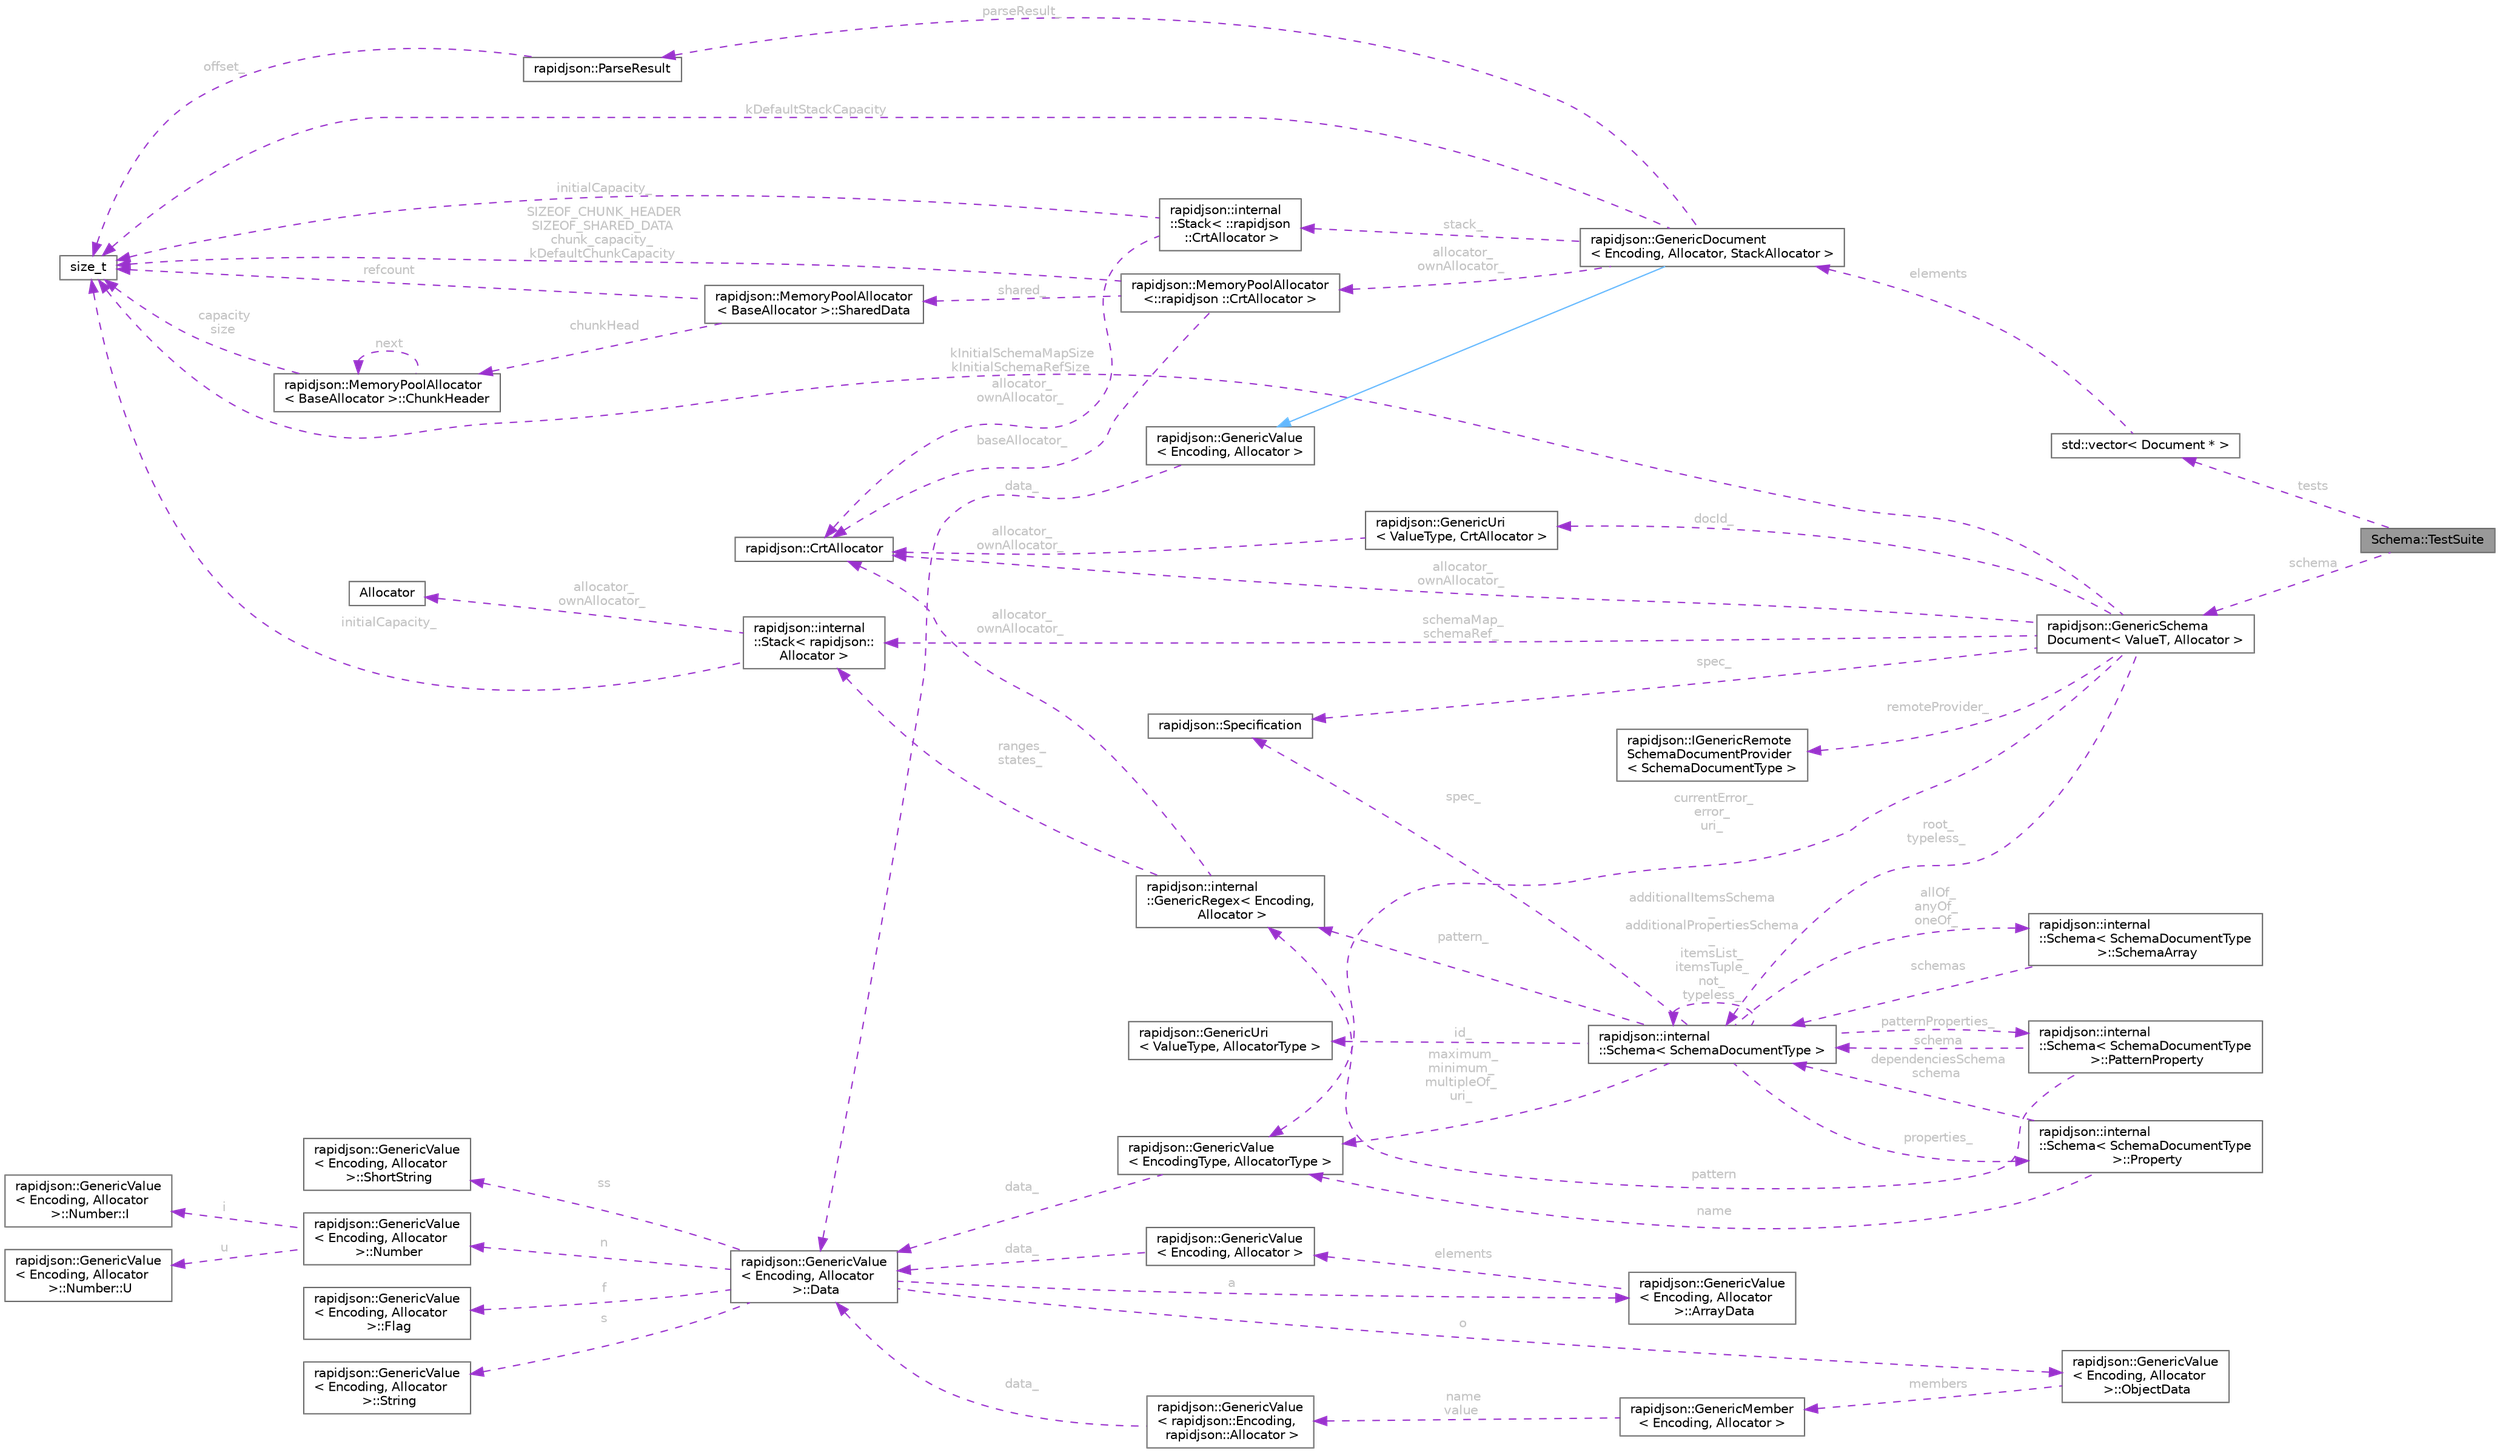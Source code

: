 digraph "Schema::TestSuite"
{
 // LATEX_PDF_SIZE
  bgcolor="transparent";
  edge [fontname=Helvetica,fontsize=10,labelfontname=Helvetica,labelfontsize=10];
  node [fontname=Helvetica,fontsize=10,shape=box,height=0.2,width=0.4];
  rankdir="LR";
  Node1 [id="Node000001",label="Schema::TestSuite",height=0.2,width=0.4,color="gray40", fillcolor="grey60", style="filled", fontcolor="black",tooltip=" "];
  Node2 -> Node1 [id="edge1_Node000001_Node000002",dir="back",color="darkorchid3",style="dashed",tooltip=" ",label=" schema",fontcolor="grey" ];
  Node2 [id="Node000002",label="rapidjson::GenericSchema\lDocument\< ValueT, Allocator \>",height=0.2,width=0.4,color="gray40", fillcolor="white", style="filled",URL="$classrapidjson_1_1_generic_schema_document.html",tooltip="JSON schema document."];
  Node3 -> Node2 [id="edge2_Node000002_Node000003",dir="back",color="darkorchid3",style="dashed",tooltip=" ",label=" kInitialSchemaMapSize\nkInitialSchemaRefSize",fontcolor="grey" ];
  Node3 [id="Node000003",label="size_t",height=0.2,width=0.4,color="gray40", fillcolor="white", style="filled",tooltip=" "];
  Node4 -> Node2 [id="edge3_Node000002_Node000004",dir="back",color="darkorchid3",style="dashed",tooltip=" ",label=" remoteProvider_",fontcolor="grey" ];
  Node4 [id="Node000004",label="rapidjson::IGenericRemote\lSchemaDocumentProvider\l\< SchemaDocumentType \>",height=0.2,width=0.4,color="gray40", fillcolor="white", style="filled",URL="$classrapidjson_1_1_i_generic_remote_schema_document_provider.html",tooltip=" "];
  Node5 -> Node2 [id="edge4_Node000002_Node000005",dir="back",color="darkorchid3",style="dashed",tooltip=" ",label=" allocator_\nownAllocator_",fontcolor="grey" ];
  Node5 [id="Node000005",label="rapidjson::CrtAllocator",height=0.2,width=0.4,color="gray40", fillcolor="white", style="filled",URL="$classrapidjson_1_1_crt_allocator.html",tooltip="C-runtime library allocator."];
  Node6 -> Node2 [id="edge5_Node000002_Node000006",dir="back",color="darkorchid3",style="dashed",tooltip=" ",label=" root_\ntypeless_",fontcolor="grey" ];
  Node6 [id="Node000006",label="rapidjson::internal\l::Schema\< SchemaDocumentType \>",height=0.2,width=0.4,color="gray40", fillcolor="white", style="filled",URL="$classrapidjson_1_1internal_1_1_schema.html",tooltip=" "];
  Node7 -> Node6 [id="edge6_Node000006_Node000007",dir="back",color="darkorchid3",style="dashed",tooltip=" ",label=" maximum_\nminimum_\nmultipleOf_\nuri_",fontcolor="grey" ];
  Node7 [id="Node000007",label="rapidjson::GenericValue\l\< EncodingType, AllocatorType \>",height=0.2,width=0.4,color="gray40", fillcolor="white", style="filled",URL="$classrapidjson_1_1_generic_value.html",tooltip=" "];
  Node8 -> Node7 [id="edge7_Node000007_Node000008",dir="back",color="darkorchid3",style="dashed",tooltip=" ",label=" data_",fontcolor="grey" ];
  Node8 [id="Node000008",label="rapidjson::GenericValue\l\< Encoding, Allocator\l \>::Data",height=0.2,width=0.4,color="gray40", fillcolor="white", style="filled",URL="$unionrapidjson_1_1_generic_value_1_1_data.html",tooltip=" "];
  Node9 -> Node8 [id="edge8_Node000008_Node000009",dir="back",color="darkorchid3",style="dashed",tooltip=" ",label=" s",fontcolor="grey" ];
  Node9 [id="Node000009",label="rapidjson::GenericValue\l\< Encoding, Allocator\l \>::String",height=0.2,width=0.4,color="gray40", fillcolor="white", style="filled",URL="$structrapidjson_1_1_generic_value_1_1_string.html",tooltip=" "];
  Node10 -> Node8 [id="edge9_Node000008_Node000010",dir="back",color="darkorchid3",style="dashed",tooltip=" ",label=" ss",fontcolor="grey" ];
  Node10 [id="Node000010",label="rapidjson::GenericValue\l\< Encoding, Allocator\l \>::ShortString",height=0.2,width=0.4,color="gray40", fillcolor="white", style="filled",URL="$structrapidjson_1_1_generic_value_1_1_short_string.html",tooltip=" "];
  Node11 -> Node8 [id="edge10_Node000008_Node000011",dir="back",color="darkorchid3",style="dashed",tooltip=" ",label=" n",fontcolor="grey" ];
  Node11 [id="Node000011",label="rapidjson::GenericValue\l\< Encoding, Allocator\l \>::Number",height=0.2,width=0.4,color="gray40", fillcolor="white", style="filled",URL="$unionrapidjson_1_1_generic_value_1_1_number.html",tooltip=" "];
  Node12 -> Node11 [id="edge11_Node000011_Node000012",dir="back",color="darkorchid3",style="dashed",tooltip=" ",label=" i",fontcolor="grey" ];
  Node12 [id="Node000012",label="rapidjson::GenericValue\l\< Encoding, Allocator\l \>::Number::I",height=0.2,width=0.4,color="gray40", fillcolor="white", style="filled",URL="$structrapidjson_1_1_generic_value_1_1_number_1_1_i.html",tooltip=" "];
  Node13 -> Node11 [id="edge12_Node000011_Node000013",dir="back",color="darkorchid3",style="dashed",tooltip=" ",label=" u",fontcolor="grey" ];
  Node13 [id="Node000013",label="rapidjson::GenericValue\l\< Encoding, Allocator\l \>::Number::U",height=0.2,width=0.4,color="gray40", fillcolor="white", style="filled",URL="$structrapidjson_1_1_generic_value_1_1_number_1_1_u.html",tooltip=" "];
  Node14 -> Node8 [id="edge13_Node000008_Node000014",dir="back",color="darkorchid3",style="dashed",tooltip=" ",label=" o",fontcolor="grey" ];
  Node14 [id="Node000014",label="rapidjson::GenericValue\l\< Encoding, Allocator\l \>::ObjectData",height=0.2,width=0.4,color="gray40", fillcolor="white", style="filled",URL="$structrapidjson_1_1_generic_value_1_1_object_data.html",tooltip=" "];
  Node15 -> Node14 [id="edge14_Node000014_Node000015",dir="back",color="darkorchid3",style="dashed",tooltip=" ",label=" members",fontcolor="grey" ];
  Node15 [id="Node000015",label="rapidjson::GenericMember\l\< Encoding, Allocator \>",height=0.2,width=0.4,color="gray40", fillcolor="white", style="filled",URL="$classrapidjson_1_1_generic_member.html",tooltip="Name-value pair in a JSON object value."];
  Node16 -> Node15 [id="edge15_Node000015_Node000016",dir="back",color="darkorchid3",style="dashed",tooltip=" ",label=" name\nvalue",fontcolor="grey" ];
  Node16 [id="Node000016",label="rapidjson::GenericValue\l\< rapidjson::Encoding,\l rapidjson::Allocator \>",height=0.2,width=0.4,color="gray40", fillcolor="white", style="filled",URL="$classrapidjson_1_1_generic_value.html",tooltip=" "];
  Node8 -> Node16 [id="edge16_Node000016_Node000008",dir="back",color="darkorchid3",style="dashed",tooltip=" ",label=" data_",fontcolor="grey" ];
  Node17 -> Node8 [id="edge17_Node000008_Node000017",dir="back",color="darkorchid3",style="dashed",tooltip=" ",label=" a",fontcolor="grey" ];
  Node17 [id="Node000017",label="rapidjson::GenericValue\l\< Encoding, Allocator\l \>::ArrayData",height=0.2,width=0.4,color="gray40", fillcolor="white", style="filled",URL="$structrapidjson_1_1_generic_value_1_1_array_data.html",tooltip=" "];
  Node18 -> Node17 [id="edge18_Node000017_Node000018",dir="back",color="darkorchid3",style="dashed",tooltip=" ",label=" elements",fontcolor="grey" ];
  Node18 [id="Node000018",label="rapidjson::GenericValue\l\< Encoding, Allocator \>",height=0.2,width=0.4,color="gray40", fillcolor="white", style="filled",URL="$classrapidjson_1_1_generic_value.html",tooltip="Represents a JSON value. Use Value for UTF8 encoding and default allocator."];
  Node8 -> Node18 [id="edge19_Node000018_Node000008",dir="back",color="darkorchid3",style="dashed",tooltip=" ",label=" data_",fontcolor="grey" ];
  Node19 -> Node8 [id="edge20_Node000008_Node000019",dir="back",color="darkorchid3",style="dashed",tooltip=" ",label=" f",fontcolor="grey" ];
  Node19 [id="Node000019",label="rapidjson::GenericValue\l\< Encoding, Allocator\l \>::Flag",height=0.2,width=0.4,color="gray40", fillcolor="white", style="filled",URL="$structrapidjson_1_1_generic_value_1_1_flag.html",tooltip=" "];
  Node20 -> Node6 [id="edge21_Node000006_Node000020",dir="back",color="darkorchid3",style="dashed",tooltip=" ",label=" id_",fontcolor="grey" ];
  Node20 [id="Node000020",label="rapidjson::GenericUri\l\< ValueType, AllocatorType \>",height=0.2,width=0.4,color="gray40", fillcolor="white", style="filled",URL="$classrapidjson_1_1_generic_uri.html",tooltip=" "];
  Node21 -> Node6 [id="edge22_Node000006_Node000021",dir="back",color="darkorchid3",style="dashed",tooltip=" ",label=" spec_",fontcolor="grey" ];
  Node21 [id="Node000021",label="rapidjson::Specification",height=0.2,width=0.4,color="gray40", fillcolor="white", style="filled",URL="$structrapidjson_1_1_specification.html",tooltip=" "];
  Node6 -> Node6 [id="edge23_Node000006_Node000006",dir="back",color="darkorchid3",style="dashed",tooltip=" ",label=" additionalItemsSchema\l_\nadditionalPropertiesSchema\l_\nitemsList_\nitemsTuple_\nnot_\ntypeless_",fontcolor="grey" ];
  Node22 -> Node6 [id="edge24_Node000006_Node000022",dir="back",color="darkorchid3",style="dashed",tooltip=" ",label=" allOf_\nanyOf_\noneOf_",fontcolor="grey" ];
  Node22 [id="Node000022",label="rapidjson::internal\l::Schema\< SchemaDocumentType\l \>::SchemaArray",height=0.2,width=0.4,color="gray40", fillcolor="white", style="filled",URL="$structrapidjson_1_1internal_1_1_schema_1_1_schema_array.html",tooltip=" "];
  Node6 -> Node22 [id="edge25_Node000022_Node000006",dir="back",color="darkorchid3",style="dashed",tooltip=" ",label=" schemas",fontcolor="grey" ];
  Node23 -> Node6 [id="edge26_Node000006_Node000023",dir="back",color="darkorchid3",style="dashed",tooltip=" ",label=" properties_",fontcolor="grey" ];
  Node23 [id="Node000023",label="rapidjson::internal\l::Schema\< SchemaDocumentType\l \>::Property",height=0.2,width=0.4,color="gray40", fillcolor="white", style="filled",URL="$structrapidjson_1_1internal_1_1_schema_1_1_property.html",tooltip=" "];
  Node7 -> Node23 [id="edge27_Node000023_Node000007",dir="back",color="darkorchid3",style="dashed",tooltip=" ",label=" name",fontcolor="grey" ];
  Node6 -> Node23 [id="edge28_Node000023_Node000006",dir="back",color="darkorchid3",style="dashed",tooltip=" ",label=" dependenciesSchema\nschema",fontcolor="grey" ];
  Node24 -> Node6 [id="edge29_Node000006_Node000024",dir="back",color="darkorchid3",style="dashed",tooltip=" ",label=" patternProperties_",fontcolor="grey" ];
  Node24 [id="Node000024",label="rapidjson::internal\l::Schema\< SchemaDocumentType\l \>::PatternProperty",height=0.2,width=0.4,color="gray40", fillcolor="white", style="filled",URL="$structrapidjson_1_1internal_1_1_schema_1_1_pattern_property.html",tooltip=" "];
  Node6 -> Node24 [id="edge30_Node000024_Node000006",dir="back",color="darkorchid3",style="dashed",tooltip=" ",label=" schema",fontcolor="grey" ];
  Node25 -> Node24 [id="edge31_Node000024_Node000025",dir="back",color="darkorchid3",style="dashed",tooltip=" ",label=" pattern",fontcolor="grey" ];
  Node25 [id="Node000025",label="rapidjson::internal\l::GenericRegex\< Encoding,\l Allocator \>",height=0.2,width=0.4,color="gray40", fillcolor="white", style="filled",URL="$classrapidjson_1_1internal_1_1_generic_regex.html",tooltip="Regular expression engine with subset of ECMAscript grammar."];
  Node5 -> Node25 [id="edge32_Node000025_Node000005",dir="back",color="darkorchid3",style="dashed",tooltip=" ",label=" allocator_\nownAllocator_",fontcolor="grey" ];
  Node26 -> Node25 [id="edge33_Node000025_Node000026",dir="back",color="darkorchid3",style="dashed",tooltip=" ",label=" ranges_\nstates_",fontcolor="grey" ];
  Node26 [id="Node000026",label="rapidjson::internal\l::Stack\< rapidjson::\lAllocator \>",height=0.2,width=0.4,color="gray40", fillcolor="white", style="filled",URL="$classrapidjson_1_1internal_1_1_stack.html",tooltip=" "];
  Node27 -> Node26 [id="edge34_Node000026_Node000027",dir="back",color="darkorchid3",style="dashed",tooltip=" ",label=" allocator_\nownAllocator_",fontcolor="grey" ];
  Node27 [id="Node000027",label="Allocator",height=0.2,width=0.4,color="gray40", fillcolor="white", style="filled",URL="$classrapidjson_1_1_allocator.html",tooltip="Concept for allocating, resizing and freeing memory block."];
  Node3 -> Node26 [id="edge35_Node000026_Node000003",dir="back",color="darkorchid3",style="dashed",tooltip=" ",label=" initialCapacity_",fontcolor="grey" ];
  Node25 -> Node6 [id="edge36_Node000006_Node000025",dir="back",color="darkorchid3",style="dashed",tooltip=" ",label=" pattern_",fontcolor="grey" ];
  Node26 -> Node2 [id="edge37_Node000002_Node000026",dir="back",color="darkorchid3",style="dashed",tooltip=" ",label=" schemaMap_\nschemaRef_",fontcolor="grey" ];
  Node7 -> Node2 [id="edge38_Node000002_Node000007",dir="back",color="darkorchid3",style="dashed",tooltip=" ",label=" currentError_\nerror_\nuri_",fontcolor="grey" ];
  Node28 -> Node2 [id="edge39_Node000002_Node000028",dir="back",color="darkorchid3",style="dashed",tooltip=" ",label=" docId_",fontcolor="grey" ];
  Node28 [id="Node000028",label="rapidjson::GenericUri\l\< ValueType, CrtAllocator \>",height=0.2,width=0.4,color="gray40", fillcolor="white", style="filled",URL="$classrapidjson_1_1_generic_uri.html",tooltip=" "];
  Node5 -> Node28 [id="edge40_Node000028_Node000005",dir="back",color="darkorchid3",style="dashed",tooltip=" ",label=" allocator_\nownAllocator_",fontcolor="grey" ];
  Node21 -> Node2 [id="edge41_Node000002_Node000021",dir="back",color="darkorchid3",style="dashed",tooltip=" ",label=" spec_",fontcolor="grey" ];
  Node29 -> Node1 [id="edge42_Node000001_Node000029",dir="back",color="darkorchid3",style="dashed",tooltip=" ",label=" tests",fontcolor="grey" ];
  Node29 [id="Node000029",label="std::vector\< Document * \>",height=0.2,width=0.4,color="gray40", fillcolor="white", style="filled",tooltip=" "];
  Node30 -> Node29 [id="edge43_Node000029_Node000030",dir="back",color="darkorchid3",style="dashed",tooltip=" ",label=" elements",fontcolor="grey" ];
  Node30 [id="Node000030",label="rapidjson::GenericDocument\l\< Encoding, Allocator, StackAllocator \>",height=0.2,width=0.4,color="gray40", fillcolor="white", style="filled",URL="$classrapidjson_1_1_generic_document.html",tooltip="A document for parsing JSON text as DOM."];
  Node31 -> Node30 [id="edge44_Node000030_Node000031",dir="back",color="steelblue1",style="solid",tooltip=" "];
  Node31 [id="Node000031",label="rapidjson::GenericValue\l\< Encoding, Allocator \>",height=0.2,width=0.4,color="gray40", fillcolor="white", style="filled",URL="$classrapidjson_1_1_generic_value.html",tooltip="Represents a JSON value. Use Value for UTF8 encoding and default allocator."];
  Node8 -> Node31 [id="edge45_Node000031_Node000008",dir="back",color="darkorchid3",style="dashed",tooltip=" ",label=" data_",fontcolor="grey" ];
  Node3 -> Node30 [id="edge46_Node000030_Node000003",dir="back",color="darkorchid3",style="dashed",tooltip=" ",label=" kDefaultStackCapacity",fontcolor="grey" ];
  Node32 -> Node30 [id="edge47_Node000030_Node000032",dir="back",color="darkorchid3",style="dashed",tooltip=" ",label=" allocator_\nownAllocator_",fontcolor="grey" ];
  Node32 [id="Node000032",label="rapidjson::MemoryPoolAllocator\l\<::rapidjson ::CrtAllocator \>",height=0.2,width=0.4,color="gray40", fillcolor="white", style="filled",URL="$classrapidjson_1_1_memory_pool_allocator.html",tooltip=" "];
  Node3 -> Node32 [id="edge48_Node000032_Node000003",dir="back",color="darkorchid3",style="dashed",tooltip=" ",label=" SIZEOF_CHUNK_HEADER\nSIZEOF_SHARED_DATA\nchunk_capacity_\nkDefaultChunkCapacity",fontcolor="grey" ];
  Node5 -> Node32 [id="edge49_Node000032_Node000005",dir="back",color="darkorchid3",style="dashed",tooltip=" ",label=" baseAllocator_",fontcolor="grey" ];
  Node33 -> Node32 [id="edge50_Node000032_Node000033",dir="back",color="darkorchid3",style="dashed",tooltip=" ",label=" shared_",fontcolor="grey" ];
  Node33 [id="Node000033",label="rapidjson::MemoryPoolAllocator\l\< BaseAllocator \>::SharedData",height=0.2,width=0.4,color="gray40", fillcolor="white", style="filled",URL="$structrapidjson_1_1_memory_pool_allocator_1_1_shared_data.html",tooltip=" "];
  Node34 -> Node33 [id="edge51_Node000033_Node000034",dir="back",color="darkorchid3",style="dashed",tooltip=" ",label=" chunkHead",fontcolor="grey" ];
  Node34 [id="Node000034",label="rapidjson::MemoryPoolAllocator\l\< BaseAllocator \>::ChunkHeader",height=0.2,width=0.4,color="gray40", fillcolor="white", style="filled",URL="$structrapidjson_1_1_memory_pool_allocator_1_1_chunk_header.html",tooltip="Chunk header for perpending to each chunk."];
  Node3 -> Node34 [id="edge52_Node000034_Node000003",dir="back",color="darkorchid3",style="dashed",tooltip=" ",label=" capacity\nsize",fontcolor="grey" ];
  Node34 -> Node34 [id="edge53_Node000034_Node000034",dir="back",color="darkorchid3",style="dashed",tooltip=" ",label=" next",fontcolor="grey" ];
  Node3 -> Node33 [id="edge54_Node000033_Node000003",dir="back",color="darkorchid3",style="dashed",tooltip=" ",label=" refcount",fontcolor="grey" ];
  Node35 -> Node30 [id="edge55_Node000030_Node000035",dir="back",color="darkorchid3",style="dashed",tooltip=" ",label=" stack_",fontcolor="grey" ];
  Node35 [id="Node000035",label="rapidjson::internal\l::Stack\< ::rapidjson\l ::CrtAllocator \>",height=0.2,width=0.4,color="gray40", fillcolor="white", style="filled",URL="$classrapidjson_1_1internal_1_1_stack.html",tooltip=" "];
  Node5 -> Node35 [id="edge56_Node000035_Node000005",dir="back",color="darkorchid3",style="dashed",tooltip=" ",label=" allocator_\nownAllocator_",fontcolor="grey" ];
  Node3 -> Node35 [id="edge57_Node000035_Node000003",dir="back",color="darkorchid3",style="dashed",tooltip=" ",label=" initialCapacity_",fontcolor="grey" ];
  Node36 -> Node30 [id="edge58_Node000030_Node000036",dir="back",color="darkorchid3",style="dashed",tooltip=" ",label=" parseResult_",fontcolor="grey" ];
  Node36 [id="Node000036",label="rapidjson::ParseResult",height=0.2,width=0.4,color="gray40", fillcolor="white", style="filled",URL="$structrapidjson_1_1_parse_result.html",tooltip="Result of parsing (wraps ParseErrorCode)"];
  Node3 -> Node36 [id="edge59_Node000036_Node000003",dir="back",color="darkorchid3",style="dashed",tooltip=" ",label=" offset_",fontcolor="grey" ];
}
